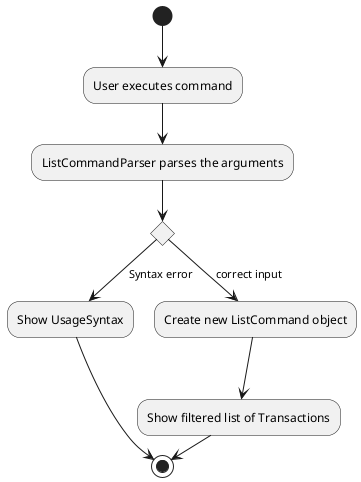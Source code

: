 @startuml
(*)  --> "User executes command"
--> ListCommandParser parses the arguments
if ""
--> [Syntax error] "Show UsageSyntax"
---> (*)
else
--> [correct input] "Create new ListCommand object"
Endif
--> Show filtered list of Transactions
->(*)

@enduml
